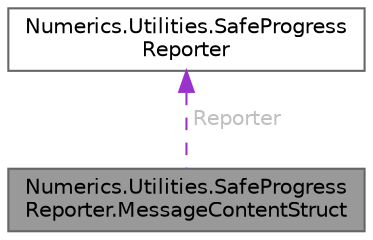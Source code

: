digraph "Numerics.Utilities.SafeProgressReporter.MessageContentStruct"
{
 // LATEX_PDF_SIZE
  bgcolor="transparent";
  edge [fontname=Helvetica,fontsize=10,labelfontname=Helvetica,labelfontsize=10];
  node [fontname=Helvetica,fontsize=10,shape=box,height=0.2,width=0.4];
  Node1 [id="Node000001",label="Numerics.Utilities.SafeProgress\lReporter.MessageContentStruct",height=0.2,width=0.4,color="gray40", fillcolor="grey60", style="filled", fontcolor="black",tooltip="Message Content structure."];
  Node2 -> Node1 [id="edge1_Node000001_Node000002",dir="back",color="darkorchid3",style="dashed",tooltip=" ",label=" Reporter",fontcolor="grey" ];
  Node2 [id="Node000002",label="Numerics.Utilities.SafeProgress\lReporter",height=0.2,width=0.4,color="gray40", fillcolor="white", style="filled",URL="$class_numerics_1_1_utilities_1_1_safe_progress_reporter.html",tooltip="A thread-safe class for reporting the progress of a parallel list of tasks."];
}

